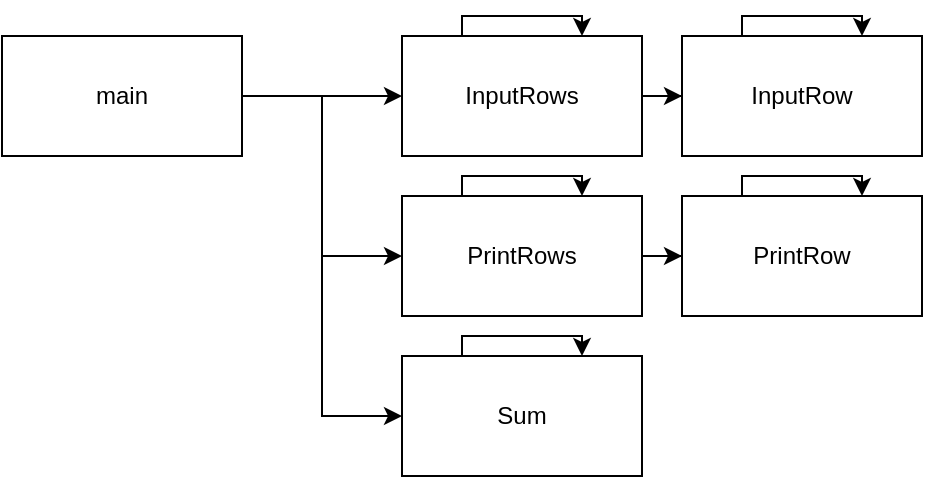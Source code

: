 <mxfile version="15.7.4" type="github">
  <diagram id="w7G1FZmKRcdMduxl5DCz" name="Page-1">
    <mxGraphModel dx="742" dy="438" grid="1" gridSize="10" guides="1" tooltips="1" connect="1" arrows="1" fold="1" page="1" pageScale="1" pageWidth="827" pageHeight="1169" math="0" shadow="0">
      <root>
        <mxCell id="0" />
        <mxCell id="1" parent="0" />
        <mxCell id="8j55YbKo9swLfoLYU181-1" value="Sum" style="rounded=0;whiteSpace=wrap;html=1;" parent="1" vertex="1">
          <mxGeometry x="320" y="440" width="120" height="60" as="geometry" />
        </mxCell>
        <mxCell id="ZAupeH-5SKoAYRewSs6L-4" value="" style="edgeStyle=orthogonalEdgeStyle;rounded=0;orthogonalLoop=1;jettySize=auto;html=1;" edge="1" parent="1" source="8j55YbKo9swLfoLYU181-2" target="ZAupeH-5SKoAYRewSs6L-3">
          <mxGeometry relative="1" as="geometry" />
        </mxCell>
        <mxCell id="8j55YbKo9swLfoLYU181-2" value="PrintRows" style="rounded=0;whiteSpace=wrap;html=1;" parent="1" vertex="1">
          <mxGeometry x="320" y="360" width="120" height="60" as="geometry" />
        </mxCell>
        <mxCell id="ZAupeH-5SKoAYRewSs6L-2" value="" style="edgeStyle=orthogonalEdgeStyle;rounded=0;orthogonalLoop=1;jettySize=auto;html=1;" edge="1" parent="1" source="8j55YbKo9swLfoLYU181-3" target="ZAupeH-5SKoAYRewSs6L-1">
          <mxGeometry relative="1" as="geometry" />
        </mxCell>
        <mxCell id="8j55YbKo9swLfoLYU181-3" value="InputRows" style="rounded=0;whiteSpace=wrap;html=1;" parent="1" vertex="1">
          <mxGeometry x="320" y="280" width="120" height="60" as="geometry" />
        </mxCell>
        <mxCell id="8j55YbKo9swLfoLYU181-5" style="edgeStyle=orthogonalEdgeStyle;rounded=0;orthogonalLoop=1;jettySize=auto;html=1;exitX=1;exitY=0.5;exitDx=0;exitDy=0;entryX=0;entryY=0.5;entryDx=0;entryDy=0;" parent="1" source="8j55YbKo9swLfoLYU181-4" target="8j55YbKo9swLfoLYU181-1" edge="1">
          <mxGeometry relative="1" as="geometry" />
        </mxCell>
        <mxCell id="8j55YbKo9swLfoLYU181-6" style="edgeStyle=orthogonalEdgeStyle;rounded=0;orthogonalLoop=1;jettySize=auto;html=1;exitX=1;exitY=0.5;exitDx=0;exitDy=0;entryX=0;entryY=0.5;entryDx=0;entryDy=0;" parent="1" source="8j55YbKo9swLfoLYU181-4" target="8j55YbKo9swLfoLYU181-3" edge="1">
          <mxGeometry relative="1" as="geometry" />
        </mxCell>
        <mxCell id="8j55YbKo9swLfoLYU181-7" style="edgeStyle=orthogonalEdgeStyle;rounded=0;orthogonalLoop=1;jettySize=auto;html=1;exitX=1;exitY=0.5;exitDx=0;exitDy=0;entryX=0;entryY=0.5;entryDx=0;entryDy=0;" parent="1" source="8j55YbKo9swLfoLYU181-4" target="8j55YbKo9swLfoLYU181-2" edge="1">
          <mxGeometry relative="1" as="geometry" />
        </mxCell>
        <mxCell id="8j55YbKo9swLfoLYU181-4" value="main" style="rounded=0;whiteSpace=wrap;html=1;" parent="1" vertex="1">
          <mxGeometry x="120" y="280" width="120" height="60" as="geometry" />
        </mxCell>
        <mxCell id="ZAupeH-5SKoAYRewSs6L-1" value="InputRow" style="rounded=0;whiteSpace=wrap;html=1;" vertex="1" parent="1">
          <mxGeometry x="460" y="280" width="120" height="60" as="geometry" />
        </mxCell>
        <mxCell id="ZAupeH-5SKoAYRewSs6L-3" value="PrintRow" style="rounded=0;whiteSpace=wrap;html=1;" vertex="1" parent="1">
          <mxGeometry x="460" y="360" width="120" height="60" as="geometry" />
        </mxCell>
        <mxCell id="ZAupeH-5SKoAYRewSs6L-5" style="edgeStyle=orthogonalEdgeStyle;rounded=0;orthogonalLoop=1;jettySize=auto;html=1;exitX=0.25;exitY=0;exitDx=0;exitDy=0;entryX=0.75;entryY=0;entryDx=0;entryDy=0;" edge="1" parent="1" source="8j55YbKo9swLfoLYU181-3" target="8j55YbKo9swLfoLYU181-3">
          <mxGeometry relative="1" as="geometry">
            <Array as="points">
              <mxPoint x="350" y="270" />
              <mxPoint x="410" y="270" />
            </Array>
          </mxGeometry>
        </mxCell>
        <mxCell id="ZAupeH-5SKoAYRewSs6L-6" style="edgeStyle=orthogonalEdgeStyle;rounded=0;orthogonalLoop=1;jettySize=auto;html=1;exitX=0.25;exitY=0;exitDx=0;exitDy=0;entryX=0.75;entryY=0;entryDx=0;entryDy=0;" edge="1" parent="1" source="ZAupeH-5SKoAYRewSs6L-1" target="ZAupeH-5SKoAYRewSs6L-1">
          <mxGeometry relative="1" as="geometry">
            <Array as="points">
              <mxPoint x="490" y="270" />
              <mxPoint x="550" y="270" />
            </Array>
          </mxGeometry>
        </mxCell>
        <mxCell id="ZAupeH-5SKoAYRewSs6L-7" style="edgeStyle=orthogonalEdgeStyle;rounded=0;orthogonalLoop=1;jettySize=auto;html=1;exitX=0.25;exitY=0;exitDx=0;exitDy=0;entryX=0.75;entryY=0;entryDx=0;entryDy=0;" edge="1" parent="1" source="ZAupeH-5SKoAYRewSs6L-3" target="ZAupeH-5SKoAYRewSs6L-3">
          <mxGeometry relative="1" as="geometry">
            <Array as="points">
              <mxPoint x="490" y="350" />
              <mxPoint x="550" y="350" />
            </Array>
          </mxGeometry>
        </mxCell>
        <mxCell id="ZAupeH-5SKoAYRewSs6L-8" style="edgeStyle=orthogonalEdgeStyle;rounded=0;orthogonalLoop=1;jettySize=auto;html=1;exitX=0.25;exitY=0;exitDx=0;exitDy=0;entryX=0.75;entryY=0;entryDx=0;entryDy=0;" edge="1" parent="1" source="8j55YbKo9swLfoLYU181-2" target="8j55YbKo9swLfoLYU181-2">
          <mxGeometry relative="1" as="geometry">
            <Array as="points">
              <mxPoint x="350" y="350" />
              <mxPoint x="410" y="350" />
            </Array>
          </mxGeometry>
        </mxCell>
        <mxCell id="ZAupeH-5SKoAYRewSs6L-9" style="edgeStyle=orthogonalEdgeStyle;rounded=0;orthogonalLoop=1;jettySize=auto;html=1;exitX=0.25;exitY=0;exitDx=0;exitDy=0;entryX=0.75;entryY=0;entryDx=0;entryDy=0;" edge="1" parent="1" source="8j55YbKo9swLfoLYU181-1" target="8j55YbKo9swLfoLYU181-1">
          <mxGeometry relative="1" as="geometry">
            <Array as="points">
              <mxPoint x="350" y="430" />
              <mxPoint x="410" y="430" />
            </Array>
          </mxGeometry>
        </mxCell>
      </root>
    </mxGraphModel>
  </diagram>
</mxfile>
